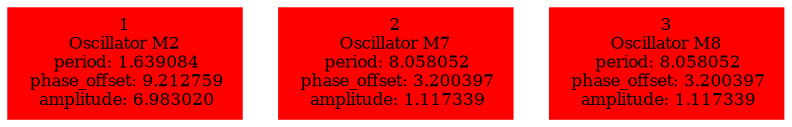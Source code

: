  digraph g{ forcelabels=true;
1 [label=<1<BR />Oscillator M2<BR /> period: 1.639084<BR /> phase_offset: 9.212759<BR /> amplitude: 6.983020>, shape=box,color=red,style=filled,fontsize=8];2 [label=<2<BR />Oscillator M7<BR /> period: 8.058052<BR /> phase_offset: 3.200397<BR /> amplitude: 1.117339>, shape=box,color=red,style=filled,fontsize=8];3 [label=<3<BR />Oscillator M8<BR /> period: 8.058052<BR /> phase_offset: 3.200397<BR /> amplitude: 1.117339>, shape=box,color=red,style=filled,fontsize=8]; }
